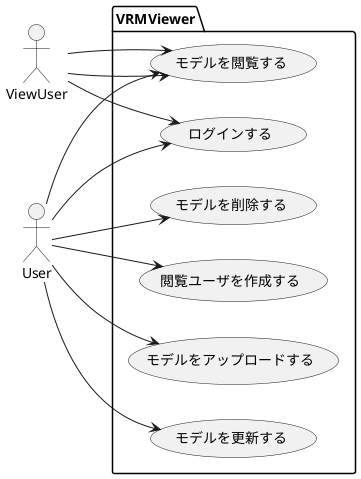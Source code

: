 @startuml UseCase

left to right direction
actor ViewUser as vu
actor User as u

package VRMViewer{
	usecase "ログインする" as uc6
	usecase "モデルを閲覧する" as uc1
	usecase "モデルをアップロードする" as uc2
	usecase "モデルを更新する" as uc3
	usecase "モデルを削除する" as uc4
	usecase "閲覧ユーザを作成する" as uc5
}

vu --> uc6
vu --> uc1
vu --> uc1
u --> uc1
u --> uc2
u --> uc3
u --> uc4
u --> uc5
u --> uc6

@enduml